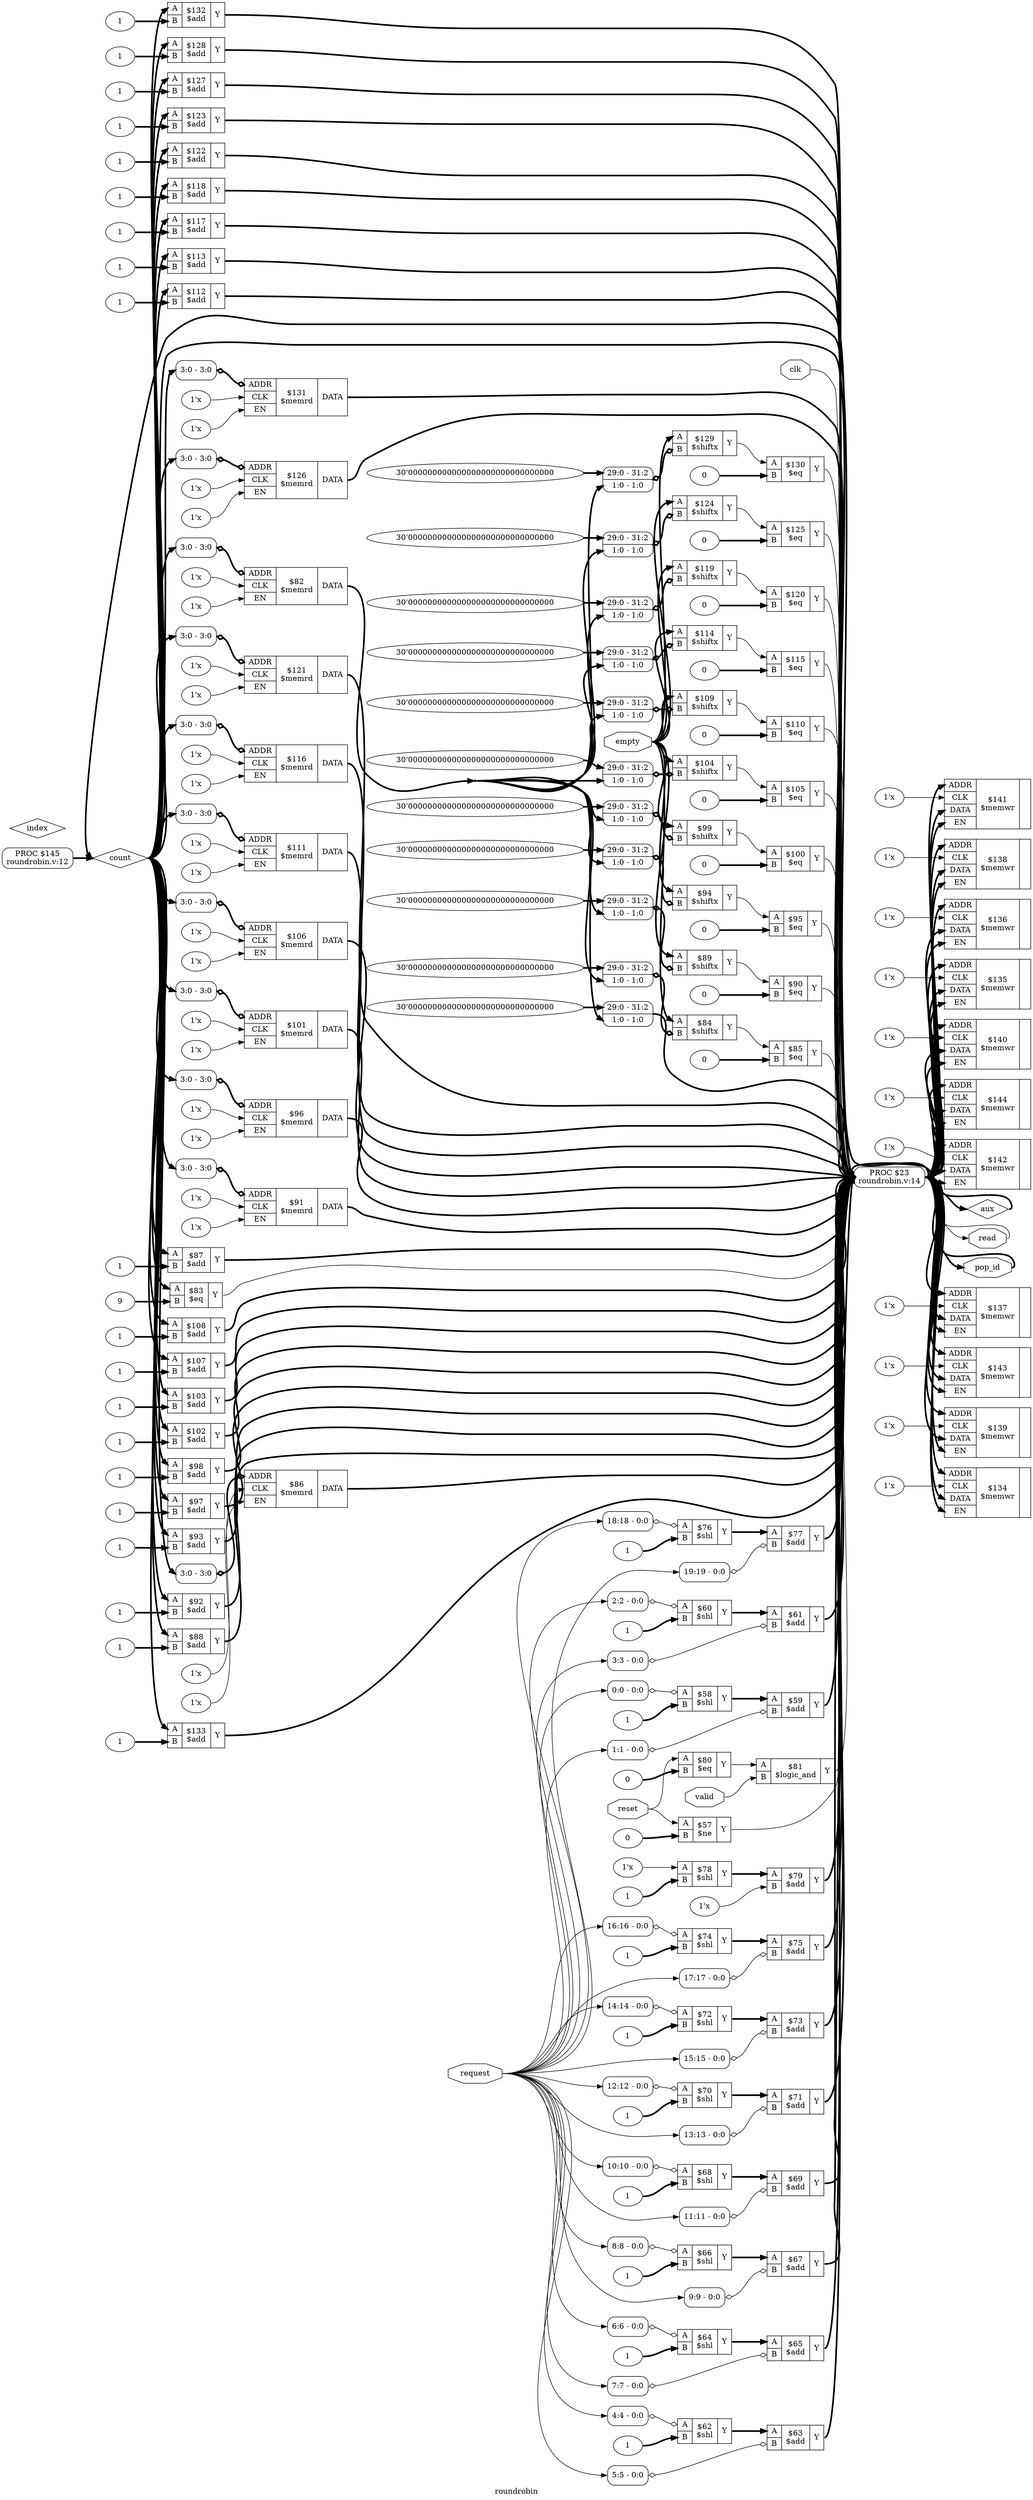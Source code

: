 digraph "roundrobin" {
label="roundrobin";
rankdir="LR";
remincross=true;
n175 [ shape=diamond, label="count", color="black", fontcolor="black" ];
n176 [ shape=diamond, label="aux", color="black", fontcolor="black" ];
n177 [ shape=diamond, label="index", color="black", fontcolor="black" ];
n178 [ shape=octagon, label="read", color="black", fontcolor="black" ];
n179 [ shape=octagon, label="empty", color="black", fontcolor="black" ];
n180 [ shape=octagon, label="valid", color="black", fontcolor="black" ];
n181 [ shape=octagon, label="clk", color="black", fontcolor="black" ];
n182 [ shape=octagon, label="pop_id", color="black", fontcolor="black" ];
n183 [ shape=octagon, label="request", color="black", fontcolor="black" ];
n184 [ shape=octagon, label="reset", color="black", fontcolor="black" ];
v0 [ label="1'x" ];
c189 [ shape=record, label="{{<p185> ADDR|<p186> CLK|<p187> DATA|<p188> EN}|$144\n$memwr|{}}" ];
v1 [ label="1'x" ];
c190 [ shape=record, label="{{<p185> ADDR|<p186> CLK|<p187> DATA|<p188> EN}|$143\n$memwr|{}}" ];
v2 [ label="1'x" ];
c191 [ shape=record, label="{{<p185> ADDR|<p186> CLK|<p187> DATA|<p188> EN}|$142\n$memwr|{}}" ];
v3 [ label="1'x" ];
c192 [ shape=record, label="{{<p185> ADDR|<p186> CLK|<p187> DATA|<p188> EN}|$141\n$memwr|{}}" ];
v4 [ label="1'x" ];
c193 [ shape=record, label="{{<p185> ADDR|<p186> CLK|<p187> DATA|<p188> EN}|$140\n$memwr|{}}" ];
v5 [ label="1'x" ];
c194 [ shape=record, label="{{<p185> ADDR|<p186> CLK|<p187> DATA|<p188> EN}|$139\n$memwr|{}}" ];
v6 [ label="1'x" ];
c195 [ shape=record, label="{{<p185> ADDR|<p186> CLK|<p187> DATA|<p188> EN}|$138\n$memwr|{}}" ];
v7 [ label="1'x" ];
c196 [ shape=record, label="{{<p185> ADDR|<p186> CLK|<p187> DATA|<p188> EN}|$137\n$memwr|{}}" ];
v8 [ label="1'x" ];
c197 [ shape=record, label="{{<p185> ADDR|<p186> CLK|<p187> DATA|<p188> EN}|$136\n$memwr|{}}" ];
v9 [ label="1'x" ];
c198 [ shape=record, label="{{<p185> ADDR|<p186> CLK|<p187> DATA|<p188> EN}|$135\n$memwr|{}}" ];
v10 [ label="1'x" ];
c199 [ shape=record, label="{{<p185> ADDR|<p186> CLK|<p187> DATA|<p188> EN}|$134\n$memwr|{}}" ];
v11 [ label="1" ];
c203 [ shape=record, label="{{<p200> A|<p201> B}|$133\n$add|{<p202> Y}}" ];
v12 [ label="1" ];
c204 [ shape=record, label="{{<p200> A|<p201> B}|$132\n$add|{<p202> Y}}" ];
v14 [ label="1'x" ];
v15 [ label="1'x" ];
c205 [ shape=record, label="{{<p185> ADDR|<p186> CLK|<p188> EN}|$131\n$memrd|{<p187> DATA}}" ];
x13 [ shape=record, style=rounded, label="<s0> 3:0 - 3:0 " ];
x13:e -> c205:p185:w [arrowhead=odiamond, arrowtail=odiamond, dir=both, color="black", style="setlinewidth(3)", label=""];
v16 [ label="0" ];
c206 [ shape=record, label="{{<p200> A|<p201> B}|$130\n$eq|{<p202> Y}}" ];
v18 [ label="30'000000000000000000000000000000" ];
c207 [ shape=record, label="{{<p200> A|<p201> B}|$129\n$shiftx|{<p202> Y}}" ];
x17 [ shape=record, style=rounded, label="<s1> 29:0 - 31:2 |<s0> 1:0 - 1:0 " ];
x17:e -> c207:p201:w [arrowhead=odiamond, arrowtail=odiamond, dir=both, color="black", style="setlinewidth(3)", label=""];
v19 [ label="1" ];
c208 [ shape=record, label="{{<p200> A|<p201> B}|$128\n$add|{<p202> Y}}" ];
v20 [ label="1" ];
c209 [ shape=record, label="{{<p200> A|<p201> B}|$127\n$add|{<p202> Y}}" ];
v22 [ label="1'x" ];
v23 [ label="1'x" ];
c210 [ shape=record, label="{{<p185> ADDR|<p186> CLK|<p188> EN}|$126\n$memrd|{<p187> DATA}}" ];
x21 [ shape=record, style=rounded, label="<s0> 3:0 - 3:0 " ];
x21:e -> c210:p185:w [arrowhead=odiamond, arrowtail=odiamond, dir=both, color="black", style="setlinewidth(3)", label=""];
v24 [ label="0" ];
c211 [ shape=record, label="{{<p200> A|<p201> B}|$125\n$eq|{<p202> Y}}" ];
v26 [ label="30'000000000000000000000000000000" ];
c212 [ shape=record, label="{{<p200> A|<p201> B}|$124\n$shiftx|{<p202> Y}}" ];
x25 [ shape=record, style=rounded, label="<s1> 29:0 - 31:2 |<s0> 1:0 - 1:0 " ];
x25:e -> c212:p201:w [arrowhead=odiamond, arrowtail=odiamond, dir=both, color="black", style="setlinewidth(3)", label=""];
v27 [ label="1" ];
c213 [ shape=record, label="{{<p200> A|<p201> B}|$123\n$add|{<p202> Y}}" ];
v28 [ label="1" ];
c214 [ shape=record, label="{{<p200> A|<p201> B}|$122\n$add|{<p202> Y}}" ];
v30 [ label="1'x" ];
v31 [ label="1'x" ];
c215 [ shape=record, label="{{<p185> ADDR|<p186> CLK|<p188> EN}|$121\n$memrd|{<p187> DATA}}" ];
x29 [ shape=record, style=rounded, label="<s0> 3:0 - 3:0 " ];
x29:e -> c215:p185:w [arrowhead=odiamond, arrowtail=odiamond, dir=both, color="black", style="setlinewidth(3)", label=""];
v32 [ label="0" ];
c216 [ shape=record, label="{{<p200> A|<p201> B}|$120\n$eq|{<p202> Y}}" ];
v34 [ label="30'000000000000000000000000000000" ];
c217 [ shape=record, label="{{<p200> A|<p201> B}|$119\n$shiftx|{<p202> Y}}" ];
x33 [ shape=record, style=rounded, label="<s1> 29:0 - 31:2 |<s0> 1:0 - 1:0 " ];
x33:e -> c217:p201:w [arrowhead=odiamond, arrowtail=odiamond, dir=both, color="black", style="setlinewidth(3)", label=""];
v35 [ label="1" ];
c218 [ shape=record, label="{{<p200> A|<p201> B}|$118\n$add|{<p202> Y}}" ];
v36 [ label="1" ];
c219 [ shape=record, label="{{<p200> A|<p201> B}|$117\n$add|{<p202> Y}}" ];
v38 [ label="1'x" ];
v39 [ label="1'x" ];
c220 [ shape=record, label="{{<p185> ADDR|<p186> CLK|<p188> EN}|$116\n$memrd|{<p187> DATA}}" ];
x37 [ shape=record, style=rounded, label="<s0> 3:0 - 3:0 " ];
x37:e -> c220:p185:w [arrowhead=odiamond, arrowtail=odiamond, dir=both, color="black", style="setlinewidth(3)", label=""];
v40 [ label="0" ];
c221 [ shape=record, label="{{<p200> A|<p201> B}|$115\n$eq|{<p202> Y}}" ];
v42 [ label="30'000000000000000000000000000000" ];
c222 [ shape=record, label="{{<p200> A|<p201> B}|$114\n$shiftx|{<p202> Y}}" ];
x41 [ shape=record, style=rounded, label="<s1> 29:0 - 31:2 |<s0> 1:0 - 1:0 " ];
x41:e -> c222:p201:w [arrowhead=odiamond, arrowtail=odiamond, dir=both, color="black", style="setlinewidth(3)", label=""];
v43 [ label="1" ];
c223 [ shape=record, label="{{<p200> A|<p201> B}|$113\n$add|{<p202> Y}}" ];
v44 [ label="1" ];
c224 [ shape=record, label="{{<p200> A|<p201> B}|$112\n$add|{<p202> Y}}" ];
v46 [ label="1'x" ];
v47 [ label="1'x" ];
c225 [ shape=record, label="{{<p185> ADDR|<p186> CLK|<p188> EN}|$111\n$memrd|{<p187> DATA}}" ];
x45 [ shape=record, style=rounded, label="<s0> 3:0 - 3:0 " ];
x45:e -> c225:p185:w [arrowhead=odiamond, arrowtail=odiamond, dir=both, color="black", style="setlinewidth(3)", label=""];
v48 [ label="0" ];
c226 [ shape=record, label="{{<p200> A|<p201> B}|$110\n$eq|{<p202> Y}}" ];
v50 [ label="30'000000000000000000000000000000" ];
c227 [ shape=record, label="{{<p200> A|<p201> B}|$109\n$shiftx|{<p202> Y}}" ];
x49 [ shape=record, style=rounded, label="<s1> 29:0 - 31:2 |<s0> 1:0 - 1:0 " ];
x49:e -> c227:p201:w [arrowhead=odiamond, arrowtail=odiamond, dir=both, color="black", style="setlinewidth(3)", label=""];
v51 [ label="1" ];
c228 [ shape=record, label="{{<p200> A|<p201> B}|$108\n$add|{<p202> Y}}" ];
v52 [ label="1" ];
c229 [ shape=record, label="{{<p200> A|<p201> B}|$107\n$add|{<p202> Y}}" ];
v54 [ label="1'x" ];
v55 [ label="1'x" ];
c230 [ shape=record, label="{{<p185> ADDR|<p186> CLK|<p188> EN}|$106\n$memrd|{<p187> DATA}}" ];
x53 [ shape=record, style=rounded, label="<s0> 3:0 - 3:0 " ];
x53:e -> c230:p185:w [arrowhead=odiamond, arrowtail=odiamond, dir=both, color="black", style="setlinewidth(3)", label=""];
v56 [ label="0" ];
c231 [ shape=record, label="{{<p200> A|<p201> B}|$105\n$eq|{<p202> Y}}" ];
v58 [ label="30'000000000000000000000000000000" ];
c232 [ shape=record, label="{{<p200> A|<p201> B}|$104\n$shiftx|{<p202> Y}}" ];
x57 [ shape=record, style=rounded, label="<s1> 29:0 - 31:2 |<s0> 1:0 - 1:0 " ];
x57:e -> c232:p201:w [arrowhead=odiamond, arrowtail=odiamond, dir=both, color="black", style="setlinewidth(3)", label=""];
v59 [ label="1" ];
c233 [ shape=record, label="{{<p200> A|<p201> B}|$103\n$add|{<p202> Y}}" ];
v60 [ label="1" ];
c234 [ shape=record, label="{{<p200> A|<p201> B}|$102\n$add|{<p202> Y}}" ];
v62 [ label="1'x" ];
v63 [ label="1'x" ];
c235 [ shape=record, label="{{<p185> ADDR|<p186> CLK|<p188> EN}|$101\n$memrd|{<p187> DATA}}" ];
x61 [ shape=record, style=rounded, label="<s0> 3:0 - 3:0 " ];
x61:e -> c235:p185:w [arrowhead=odiamond, arrowtail=odiamond, dir=both, color="black", style="setlinewidth(3)", label=""];
v64 [ label="0" ];
c236 [ shape=record, label="{{<p200> A|<p201> B}|$100\n$eq|{<p202> Y}}" ];
v66 [ label="30'000000000000000000000000000000" ];
c237 [ shape=record, label="{{<p200> A|<p201> B}|$99\n$shiftx|{<p202> Y}}" ];
x65 [ shape=record, style=rounded, label="<s1> 29:0 - 31:2 |<s0> 1:0 - 1:0 " ];
x65:e -> c237:p201:w [arrowhead=odiamond, arrowtail=odiamond, dir=both, color="black", style="setlinewidth(3)", label=""];
v67 [ label="1" ];
c238 [ shape=record, label="{{<p200> A|<p201> B}|$98\n$add|{<p202> Y}}" ];
v68 [ label="1" ];
c239 [ shape=record, label="{{<p200> A|<p201> B}|$97\n$add|{<p202> Y}}" ];
v70 [ label="1'x" ];
v71 [ label="1'x" ];
c240 [ shape=record, label="{{<p185> ADDR|<p186> CLK|<p188> EN}|$96\n$memrd|{<p187> DATA}}" ];
x69 [ shape=record, style=rounded, label="<s0> 3:0 - 3:0 " ];
x69:e -> c240:p185:w [arrowhead=odiamond, arrowtail=odiamond, dir=both, color="black", style="setlinewidth(3)", label=""];
v72 [ label="0" ];
c241 [ shape=record, label="{{<p200> A|<p201> B}|$95\n$eq|{<p202> Y}}" ];
v74 [ label="30'000000000000000000000000000000" ];
c242 [ shape=record, label="{{<p200> A|<p201> B}|$94\n$shiftx|{<p202> Y}}" ];
x73 [ shape=record, style=rounded, label="<s1> 29:0 - 31:2 |<s0> 1:0 - 1:0 " ];
x73:e -> c242:p201:w [arrowhead=odiamond, arrowtail=odiamond, dir=both, color="black", style="setlinewidth(3)", label=""];
v75 [ label="1" ];
c243 [ shape=record, label="{{<p200> A|<p201> B}|$93\n$add|{<p202> Y}}" ];
v76 [ label="1" ];
c244 [ shape=record, label="{{<p200> A|<p201> B}|$92\n$add|{<p202> Y}}" ];
v78 [ label="1'x" ];
v79 [ label="1'x" ];
c245 [ shape=record, label="{{<p185> ADDR|<p186> CLK|<p188> EN}|$91\n$memrd|{<p187> DATA}}" ];
x77 [ shape=record, style=rounded, label="<s0> 3:0 - 3:0 " ];
x77:e -> c245:p185:w [arrowhead=odiamond, arrowtail=odiamond, dir=both, color="black", style="setlinewidth(3)", label=""];
v80 [ label="0" ];
c246 [ shape=record, label="{{<p200> A|<p201> B}|$90\n$eq|{<p202> Y}}" ];
v82 [ label="30'000000000000000000000000000000" ];
c247 [ shape=record, label="{{<p200> A|<p201> B}|$89\n$shiftx|{<p202> Y}}" ];
x81 [ shape=record, style=rounded, label="<s1> 29:0 - 31:2 |<s0> 1:0 - 1:0 " ];
x81:e -> c247:p201:w [arrowhead=odiamond, arrowtail=odiamond, dir=both, color="black", style="setlinewidth(3)", label=""];
v83 [ label="1" ];
c248 [ shape=record, label="{{<p200> A|<p201> B}|$88\n$add|{<p202> Y}}" ];
v84 [ label="1" ];
c249 [ shape=record, label="{{<p200> A|<p201> B}|$87\n$add|{<p202> Y}}" ];
v86 [ label="1'x" ];
v87 [ label="1'x" ];
c250 [ shape=record, label="{{<p185> ADDR|<p186> CLK|<p188> EN}|$86\n$memrd|{<p187> DATA}}" ];
x85 [ shape=record, style=rounded, label="<s0> 3:0 - 3:0 " ];
x85:e -> c250:p185:w [arrowhead=odiamond, arrowtail=odiamond, dir=both, color="black", style="setlinewidth(3)", label=""];
v88 [ label="0" ];
c251 [ shape=record, label="{{<p200> A|<p201> B}|$85\n$eq|{<p202> Y}}" ];
v90 [ label="30'000000000000000000000000000000" ];
c252 [ shape=record, label="{{<p200> A|<p201> B}|$84\n$shiftx|{<p202> Y}}" ];
x89 [ shape=record, style=rounded, label="<s1> 29:0 - 31:2 |<s0> 1:0 - 1:0 " ];
x89:e -> c252:p201:w [arrowhead=odiamond, arrowtail=odiamond, dir=both, color="black", style="setlinewidth(3)", label=""];
v91 [ label="9" ];
c253 [ shape=record, label="{{<p200> A|<p201> B}|$83\n$eq|{<p202> Y}}" ];
v93 [ label="1'x" ];
v94 [ label="1'x" ];
c254 [ shape=record, label="{{<p185> ADDR|<p186> CLK|<p188> EN}|$82\n$memrd|{<p187> DATA}}" ];
x92 [ shape=record, style=rounded, label="<s0> 3:0 - 3:0 " ];
x92:e -> c254:p185:w [arrowhead=odiamond, arrowtail=odiamond, dir=both, color="black", style="setlinewidth(3)", label=""];
c255 [ shape=record, label="{{<p200> A|<p201> B}|$81\n$logic_and|{<p202> Y}}" ];
v95 [ label="0" ];
c256 [ shape=record, label="{{<p200> A|<p201> B}|$80\n$eq|{<p202> Y}}" ];
v96 [ label="1'x" ];
c257 [ shape=record, label="{{<p200> A|<p201> B}|$79\n$add|{<p202> Y}}" ];
v97 [ label="1" ];
v98 [ label="1'x" ];
c258 [ shape=record, label="{{<p200> A|<p201> B}|$78\n$shl|{<p202> Y}}" ];
c259 [ shape=record, label="{{<p200> A|<p201> B}|$77\n$add|{<p202> Y}}" ];
x99 [ shape=record, style=rounded, label="<s0> 19:19 - 0:0 " ];
x99:e -> c259:p201:w [arrowhead=odiamond, arrowtail=odiamond, dir=both, color="black", label=""];
v100 [ label="1" ];
c260 [ shape=record, label="{{<p200> A|<p201> B}|$76\n$shl|{<p202> Y}}" ];
x101 [ shape=record, style=rounded, label="<s0> 18:18 - 0:0 " ];
x101:e -> c260:p200:w [arrowhead=odiamond, arrowtail=odiamond, dir=both, color="black", label=""];
c261 [ shape=record, label="{{<p200> A|<p201> B}|$75\n$add|{<p202> Y}}" ];
x102 [ shape=record, style=rounded, label="<s0> 17:17 - 0:0 " ];
x102:e -> c261:p201:w [arrowhead=odiamond, arrowtail=odiamond, dir=both, color="black", label=""];
v103 [ label="1" ];
c262 [ shape=record, label="{{<p200> A|<p201> B}|$74\n$shl|{<p202> Y}}" ];
x104 [ shape=record, style=rounded, label="<s0> 16:16 - 0:0 " ];
x104:e -> c262:p200:w [arrowhead=odiamond, arrowtail=odiamond, dir=both, color="black", label=""];
c263 [ shape=record, label="{{<p200> A|<p201> B}|$73\n$add|{<p202> Y}}" ];
x105 [ shape=record, style=rounded, label="<s0> 15:15 - 0:0 " ];
x105:e -> c263:p201:w [arrowhead=odiamond, arrowtail=odiamond, dir=both, color="black", label=""];
v106 [ label="1" ];
c264 [ shape=record, label="{{<p200> A|<p201> B}|$72\n$shl|{<p202> Y}}" ];
x107 [ shape=record, style=rounded, label="<s0> 14:14 - 0:0 " ];
x107:e -> c264:p200:w [arrowhead=odiamond, arrowtail=odiamond, dir=both, color="black", label=""];
c265 [ shape=record, label="{{<p200> A|<p201> B}|$71\n$add|{<p202> Y}}" ];
x108 [ shape=record, style=rounded, label="<s0> 13:13 - 0:0 " ];
x108:e -> c265:p201:w [arrowhead=odiamond, arrowtail=odiamond, dir=both, color="black", label=""];
v109 [ label="1" ];
c266 [ shape=record, label="{{<p200> A|<p201> B}|$70\n$shl|{<p202> Y}}" ];
x110 [ shape=record, style=rounded, label="<s0> 12:12 - 0:0 " ];
x110:e -> c266:p200:w [arrowhead=odiamond, arrowtail=odiamond, dir=both, color="black", label=""];
c267 [ shape=record, label="{{<p200> A|<p201> B}|$69\n$add|{<p202> Y}}" ];
x111 [ shape=record, style=rounded, label="<s0> 11:11 - 0:0 " ];
x111:e -> c267:p201:w [arrowhead=odiamond, arrowtail=odiamond, dir=both, color="black", label=""];
v112 [ label="1" ];
c268 [ shape=record, label="{{<p200> A|<p201> B}|$68\n$shl|{<p202> Y}}" ];
x113 [ shape=record, style=rounded, label="<s0> 10:10 - 0:0 " ];
x113:e -> c268:p200:w [arrowhead=odiamond, arrowtail=odiamond, dir=both, color="black", label=""];
c269 [ shape=record, label="{{<p200> A|<p201> B}|$67\n$add|{<p202> Y}}" ];
x114 [ shape=record, style=rounded, label="<s0> 9:9 - 0:0 " ];
x114:e -> c269:p201:w [arrowhead=odiamond, arrowtail=odiamond, dir=both, color="black", label=""];
v115 [ label="1" ];
c270 [ shape=record, label="{{<p200> A|<p201> B}|$66\n$shl|{<p202> Y}}" ];
x116 [ shape=record, style=rounded, label="<s0> 8:8 - 0:0 " ];
x116:e -> c270:p200:w [arrowhead=odiamond, arrowtail=odiamond, dir=both, color="black", label=""];
c271 [ shape=record, label="{{<p200> A|<p201> B}|$65\n$add|{<p202> Y}}" ];
x117 [ shape=record, style=rounded, label="<s0> 7:7 - 0:0 " ];
x117:e -> c271:p201:w [arrowhead=odiamond, arrowtail=odiamond, dir=both, color="black", label=""];
v118 [ label="1" ];
c272 [ shape=record, label="{{<p200> A|<p201> B}|$64\n$shl|{<p202> Y}}" ];
x119 [ shape=record, style=rounded, label="<s0> 6:6 - 0:0 " ];
x119:e -> c272:p200:w [arrowhead=odiamond, arrowtail=odiamond, dir=both, color="black", label=""];
c273 [ shape=record, label="{{<p200> A|<p201> B}|$63\n$add|{<p202> Y}}" ];
x120 [ shape=record, style=rounded, label="<s0> 5:5 - 0:0 " ];
x120:e -> c273:p201:w [arrowhead=odiamond, arrowtail=odiamond, dir=both, color="black", label=""];
v121 [ label="1" ];
c274 [ shape=record, label="{{<p200> A|<p201> B}|$62\n$shl|{<p202> Y}}" ];
x122 [ shape=record, style=rounded, label="<s0> 4:4 - 0:0 " ];
x122:e -> c274:p200:w [arrowhead=odiamond, arrowtail=odiamond, dir=both, color="black", label=""];
c275 [ shape=record, label="{{<p200> A|<p201> B}|$61\n$add|{<p202> Y}}" ];
x123 [ shape=record, style=rounded, label="<s0> 3:3 - 0:0 " ];
x123:e -> c275:p201:w [arrowhead=odiamond, arrowtail=odiamond, dir=both, color="black", label=""];
v124 [ label="1" ];
c276 [ shape=record, label="{{<p200> A|<p201> B}|$60\n$shl|{<p202> Y}}" ];
x125 [ shape=record, style=rounded, label="<s0> 2:2 - 0:0 " ];
x125:e -> c276:p200:w [arrowhead=odiamond, arrowtail=odiamond, dir=both, color="black", label=""];
c277 [ shape=record, label="{{<p200> A|<p201> B}|$59\n$add|{<p202> Y}}" ];
x126 [ shape=record, style=rounded, label="<s0> 1:1 - 0:0 " ];
x126:e -> c277:p201:w [arrowhead=odiamond, arrowtail=odiamond, dir=both, color="black", label=""];
v127 [ label="1" ];
c278 [ shape=record, label="{{<p200> A|<p201> B}|$58\n$shl|{<p202> Y}}" ];
x128 [ shape=record, style=rounded, label="<s0> 0:0 - 0:0 " ];
x128:e -> c278:p200:w [arrowhead=odiamond, arrowtail=odiamond, dir=both, color="black", label=""];
v129 [ label="0" ];
c279 [ shape=record, label="{{<p200> A|<p201> B}|$57\n$ne|{<p202> Y}}" ];
p130 [shape=box, style=rounded, label="PROC $145\nroundrobin.v:12"];
v133 [ label="30'000000000000000000000000000000" ];
x132 [ shape=record, style=rounded, label="<s1> 29:0 - 31:2 |<s0> 1:0 - 1:0 " ];
p131 [shape=box, style=rounded, label="PROC $23\nroundrobin.v:14"];
c208:p202:e -> p131:w [color="black", style="setlinewidth(3)", label=""];
c275:p202:e -> p131:w [color="black", style="setlinewidth(3)", label=""];
c276:p202:e -> c275:p200:w [color="black", style="setlinewidth(3)", label=""];
c277:p202:e -> p131:w [color="black", style="setlinewidth(3)", label=""];
c278:p202:e -> c277:p200:w [color="black", style="setlinewidth(3)", label=""];
c279:p202:e -> p131:w [color="black", label=""];
c209:p202:e -> p131:w [color="black", style="setlinewidth(3)", label=""];
c210:p187:e -> p131:w [color="black", style="setlinewidth(3)", label=""];
p131:e -> c189:p188:w [color="black", style="setlinewidth(3)", label=""];
p131:e -> c189:p187:w [color="black", style="setlinewidth(3)", label=""];
p131:e -> c189:p185:w [color="black", style="setlinewidth(3)", label=""];
p131:e -> c190:p188:w [color="black", style="setlinewidth(3)", label=""];
p131:e -> c190:p187:w [color="black", style="setlinewidth(3)", label=""];
p131:e -> c190:p185:w [color="black", style="setlinewidth(3)", label=""];
p131:e -> c191:p188:w [color="black", style="setlinewidth(3)", label=""];
p131:e -> c191:p187:w [color="black", style="setlinewidth(3)", label=""];
c211:p202:e -> p131:w [color="black", label=""];
p131:e -> c191:p185:w [color="black", style="setlinewidth(3)", label=""];
p131:e -> c192:p188:w [color="black", style="setlinewidth(3)", label=""];
p131:e -> c192:p187:w [color="black", style="setlinewidth(3)", label=""];
p131:e -> c192:p185:w [color="black", style="setlinewidth(3)", label=""];
p131:e -> c193:p188:w [color="black", style="setlinewidth(3)", label=""];
p131:e -> c193:p187:w [color="black", style="setlinewidth(3)", label=""];
p131:e -> c193:p185:w [color="black", style="setlinewidth(3)", label=""];
p131:e -> c194:p188:w [color="black", style="setlinewidth(3)", label=""];
p131:e -> c194:p187:w [color="black", style="setlinewidth(3)", label=""];
p131:e -> c194:p185:w [color="black", style="setlinewidth(3)", label=""];
c212:p202:e -> c211:p200:w [color="black", label=""];
p131:e -> c195:p188:w [color="black", style="setlinewidth(3)", label=""];
p131:e -> c195:p187:w [color="black", style="setlinewidth(3)", label=""];
p131:e -> c195:p185:w [color="black", style="setlinewidth(3)", label=""];
p131:e -> c196:p188:w [color="black", style="setlinewidth(3)", label=""];
p131:e -> c196:p187:w [color="black", style="setlinewidth(3)", label=""];
p131:e -> c196:p185:w [color="black", style="setlinewidth(3)", label=""];
p131:e -> c197:p188:w [color="black", style="setlinewidth(3)", label=""];
p131:e -> c197:p187:w [color="black", style="setlinewidth(3)", label=""];
p131:e -> c197:p185:w [color="black", style="setlinewidth(3)", label=""];
p131:e -> c198:p188:w [color="black", style="setlinewidth(3)", label=""];
c213:p202:e -> p131:w [color="black", style="setlinewidth(3)", label=""];
p131:e -> c198:p187:w [color="black", style="setlinewidth(3)", label=""];
p131:e -> c198:p185:w [color="black", style="setlinewidth(3)", label=""];
p131:e -> c199:p188:w [color="black", style="setlinewidth(3)", label=""];
p131:e -> c199:p187:w [color="black", style="setlinewidth(3)", label=""];
p131:e -> c199:p185:w [color="black", style="setlinewidth(3)", label=""];
p130:e -> n175:w [color="black", style="setlinewidth(3)", label=""];
p131:e -> n175:w [color="black", style="setlinewidth(3)", label=""];
n175:e -> c203:p200:w [color="black", style="setlinewidth(3)", label=""];
n175:e -> c204:p200:w [color="black", style="setlinewidth(3)", label=""];
n175:e -> c208:p200:w [color="black", style="setlinewidth(3)", label=""];
n175:e -> c209:p200:w [color="black", style="setlinewidth(3)", label=""];
n175:e -> c213:p200:w [color="black", style="setlinewidth(3)", label=""];
n175:e -> c214:p200:w [color="black", style="setlinewidth(3)", label=""];
n175:e -> c218:p200:w [color="black", style="setlinewidth(3)", label=""];
n175:e -> c219:p200:w [color="black", style="setlinewidth(3)", label=""];
n175:e -> c223:p200:w [color="black", style="setlinewidth(3)", label=""];
n175:e -> c224:p200:w [color="black", style="setlinewidth(3)", label=""];
n175:e -> c228:p200:w [color="black", style="setlinewidth(3)", label=""];
n175:e -> c229:p200:w [color="black", style="setlinewidth(3)", label=""];
n175:e -> c233:p200:w [color="black", style="setlinewidth(3)", label=""];
n175:e -> c234:p200:w [color="black", style="setlinewidth(3)", label=""];
n175:e -> c238:p200:w [color="black", style="setlinewidth(3)", label=""];
n175:e -> c239:p200:w [color="black", style="setlinewidth(3)", label=""];
n175:e -> c243:p200:w [color="black", style="setlinewidth(3)", label=""];
n175:e -> c244:p200:w [color="black", style="setlinewidth(3)", label=""];
n175:e -> c248:p200:w [color="black", style="setlinewidth(3)", label=""];
n175:e -> c249:p200:w [color="black", style="setlinewidth(3)", label=""];
n175:e -> c253:p200:w [color="black", style="setlinewidth(3)", label=""];
n175:e -> p131:w [color="black", style="setlinewidth(3)", label=""];
n175:e -> x13:s0:w [color="black", style="setlinewidth(3)", label=""];
n175:e -> x21:s0:w [color="black", style="setlinewidth(3)", label=""];
n175:e -> x29:s0:w [color="black", style="setlinewidth(3)", label=""];
n175:e -> x37:s0:w [color="black", style="setlinewidth(3)", label=""];
n175:e -> x45:s0:w [color="black", style="setlinewidth(3)", label=""];
n175:e -> x53:s0:w [color="black", style="setlinewidth(3)", label=""];
n175:e -> x61:s0:w [color="black", style="setlinewidth(3)", label=""];
n175:e -> x69:s0:w [color="black", style="setlinewidth(3)", label=""];
n175:e -> x77:s0:w [color="black", style="setlinewidth(3)", label=""];
n175:e -> x85:s0:w [color="black", style="setlinewidth(3)", label=""];
n175:e -> x92:s0:w [color="black", style="setlinewidth(3)", label=""];
p131:e -> n176:w [color="black", style="setlinewidth(3)", label=""];
n176:e -> p131:w [color="black", style="setlinewidth(3)", label=""];
p131:e -> n178:w [color="black", label=""];
n178:e -> p131:w [color="black", label=""];
n179:e -> c207:p200:w [color="black", style="setlinewidth(3)", label=""];
n179:e -> c212:p200:w [color="black", style="setlinewidth(3)", label=""];
n179:e -> c217:p200:w [color="black", style="setlinewidth(3)", label=""];
n179:e -> c222:p200:w [color="black", style="setlinewidth(3)", label=""];
n179:e -> c227:p200:w [color="black", style="setlinewidth(3)", label=""];
n179:e -> c232:p200:w [color="black", style="setlinewidth(3)", label=""];
n179:e -> c237:p200:w [color="black", style="setlinewidth(3)", label=""];
n179:e -> c242:p200:w [color="black", style="setlinewidth(3)", label=""];
n179:e -> c247:p200:w [color="black", style="setlinewidth(3)", label=""];
n179:e -> c252:p200:w [color="black", style="setlinewidth(3)", label=""];
c214:p202:e -> p131:w [color="black", style="setlinewidth(3)", label=""];
n180:e -> c255:p201:w [color="black", label=""];
n181:e -> p131:w [color="black", label=""];
p131:e -> n182:w [color="black", style="setlinewidth(3)", label=""];
n182:e -> p131:w [color="black", style="setlinewidth(3)", label=""];
n183:e -> x101:s0:w [color="black", label=""];
n183:e -> x102:s0:w [color="black", label=""];
n183:e -> x104:s0:w [color="black", label=""];
n183:e -> x105:s0:w [color="black", label=""];
n183:e -> x107:s0:w [color="black", label=""];
n183:e -> x108:s0:w [color="black", label=""];
n183:e -> x110:s0:w [color="black", label=""];
n183:e -> x111:s0:w [color="black", label=""];
n183:e -> x113:s0:w [color="black", label=""];
n183:e -> x114:s0:w [color="black", label=""];
n183:e -> x116:s0:w [color="black", label=""];
n183:e -> x117:s0:w [color="black", label=""];
n183:e -> x119:s0:w [color="black", label=""];
n183:e -> x120:s0:w [color="black", label=""];
n183:e -> x122:s0:w [color="black", label=""];
n183:e -> x123:s0:w [color="black", label=""];
n183:e -> x125:s0:w [color="black", label=""];
n183:e -> x126:s0:w [color="black", label=""];
n183:e -> x128:s0:w [color="black", label=""];
n183:e -> x99:s0:w [color="black", label=""];
n184:e -> c256:p200:w [color="black", label=""];
n184:e -> c279:p200:w [color="black", label=""];
c215:p187:e -> p131:w [color="black", style="setlinewidth(3)", label=""];
c216:p202:e -> p131:w [color="black", label=""];
c217:p202:e -> c216:p200:w [color="black", label=""];
c218:p202:e -> p131:w [color="black", style="setlinewidth(3)", label=""];
c219:p202:e -> p131:w [color="black", style="setlinewidth(3)", label=""];
c220:p187:e -> p131:w [color="black", style="setlinewidth(3)", label=""];
c221:p202:e -> p131:w [color="black", label=""];
c203:p202:e -> p131:w [color="black", style="setlinewidth(3)", label=""];
c222:p202:e -> c221:p200:w [color="black", label=""];
c223:p202:e -> p131:w [color="black", style="setlinewidth(3)", label=""];
c224:p202:e -> p131:w [color="black", style="setlinewidth(3)", label=""];
c225:p187:e -> p131:w [color="black", style="setlinewidth(3)", label=""];
c226:p202:e -> p131:w [color="black", label=""];
c227:p202:e -> c226:p200:w [color="black", label=""];
c228:p202:e -> p131:w [color="black", style="setlinewidth(3)", label=""];
c229:p202:e -> p131:w [color="black", style="setlinewidth(3)", label=""];
c204:p202:e -> p131:w [color="black", style="setlinewidth(3)", label=""];
c230:p187:e -> p131:w [color="black", style="setlinewidth(3)", label=""];
c231:p202:e -> p131:w [color="black", label=""];
c232:p202:e -> c231:p200:w [color="black", label=""];
c233:p202:e -> p131:w [color="black", style="setlinewidth(3)", label=""];
c234:p202:e -> p131:w [color="black", style="setlinewidth(3)", label=""];
c235:p187:e -> p131:w [color="black", style="setlinewidth(3)", label=""];
c205:p187:e -> p131:w [color="black", style="setlinewidth(3)", label=""];
c236:p202:e -> p131:w [color="black", label=""];
c237:p202:e -> c236:p200:w [color="black", label=""];
c238:p202:e -> p131:w [color="black", style="setlinewidth(3)", label=""];
c239:p202:e -> p131:w [color="black", style="setlinewidth(3)", label=""];
c240:p187:e -> p131:w [color="black", style="setlinewidth(3)", label=""];
c241:p202:e -> p131:w [color="black", label=""];
c242:p202:e -> c241:p200:w [color="black", label=""];
c243:p202:e -> p131:w [color="black", style="setlinewidth(3)", label=""];
c244:p202:e -> p131:w [color="black", style="setlinewidth(3)", label=""];
c245:p187:e -> p131:w [color="black", style="setlinewidth(3)", label=""];
c246:p202:e -> p131:w [color="black", label=""];
c247:p202:e -> c246:p200:w [color="black", label=""];
c248:p202:e -> p131:w [color="black", style="setlinewidth(3)", label=""];
c249:p202:e -> p131:w [color="black", style="setlinewidth(3)", label=""];
c250:p187:e -> p131:w [color="black", style="setlinewidth(3)", label=""];
c251:p202:e -> p131:w [color="black", label=""];
c252:p202:e -> c251:p200:w [color="black", label=""];
c253:p202:e -> p131:w [color="black", label=""];
n76 [ shape=point ];
c254:p187:e -> n76:w [color="black", style="setlinewidth(3)", label=""];
n76:e -> x132:s0:w [color="black", style="setlinewidth(3)", label=""];
n76:e -> x17:s0:w [color="black", style="setlinewidth(3)", label=""];
n76:e -> x25:s0:w [color="black", style="setlinewidth(3)", label=""];
n76:e -> x33:s0:w [color="black", style="setlinewidth(3)", label=""];
n76:e -> x41:s0:w [color="black", style="setlinewidth(3)", label=""];
n76:e -> x49:s0:w [color="black", style="setlinewidth(3)", label=""];
n76:e -> x57:s0:w [color="black", style="setlinewidth(3)", label=""];
n76:e -> x65:s0:w [color="black", style="setlinewidth(3)", label=""];
n76:e -> x73:s0:w [color="black", style="setlinewidth(3)", label=""];
n76:e -> x81:s0:w [color="black", style="setlinewidth(3)", label=""];
n76:e -> x89:s0:w [color="black", style="setlinewidth(3)", label=""];
c206:p202:e -> p131:w [color="black", label=""];
c255:p202:e -> p131:w [color="black", label=""];
c256:p202:e -> c255:p200:w [color="black", label=""];
c257:p202:e -> p131:w [color="black", style="setlinewidth(3)", label=""];
c258:p202:e -> c257:p200:w [color="black", style="setlinewidth(3)", label=""];
c259:p202:e -> p131:w [color="black", style="setlinewidth(3)", label=""];
c260:p202:e -> c259:p200:w [color="black", style="setlinewidth(3)", label=""];
c261:p202:e -> p131:w [color="black", style="setlinewidth(3)", label=""];
c262:p202:e -> c261:p200:w [color="black", style="setlinewidth(3)", label=""];
c263:p202:e -> p131:w [color="black", style="setlinewidth(3)", label=""];
c264:p202:e -> c263:p200:w [color="black", style="setlinewidth(3)", label=""];
c207:p202:e -> c206:p200:w [color="black", label=""];
c265:p202:e -> p131:w [color="black", style="setlinewidth(3)", label=""];
c266:p202:e -> c265:p200:w [color="black", style="setlinewidth(3)", label=""];
c267:p202:e -> p131:w [color="black", style="setlinewidth(3)", label=""];
c268:p202:e -> c267:p200:w [color="black", style="setlinewidth(3)", label=""];
c269:p202:e -> p131:w [color="black", style="setlinewidth(3)", label=""];
c270:p202:e -> c269:p200:w [color="black", style="setlinewidth(3)", label=""];
c271:p202:e -> p131:w [color="black", style="setlinewidth(3)", label=""];
c272:p202:e -> c271:p200:w [color="black", style="setlinewidth(3)", label=""];
c273:p202:e -> p131:w [color="black", style="setlinewidth(3)", label=""];
c274:p202:e -> c273:p200:w [color="black", style="setlinewidth(3)", label=""];
v0:e -> c189:p186:w [color="black", label=""];
v1:e -> c190:p186:w [color="black", label=""];
v10:e -> c199:p186:w [color="black", label=""];
v100:e -> c260:p201:w [color="black", style="setlinewidth(3)", label=""];
v103:e -> c262:p201:w [color="black", style="setlinewidth(3)", label=""];
v106:e -> c264:p201:w [color="black", style="setlinewidth(3)", label=""];
v109:e -> c266:p201:w [color="black", style="setlinewidth(3)", label=""];
v11:e -> c203:p201:w [color="black", style="setlinewidth(3)", label=""];
v112:e -> c268:p201:w [color="black", style="setlinewidth(3)", label=""];
v115:e -> c270:p201:w [color="black", style="setlinewidth(3)", label=""];
v118:e -> c272:p201:w [color="black", style="setlinewidth(3)", label=""];
v12:e -> c204:p201:w [color="black", style="setlinewidth(3)", label=""];
v121:e -> c274:p201:w [color="black", style="setlinewidth(3)", label=""];
v124:e -> c276:p201:w [color="black", style="setlinewidth(3)", label=""];
v127:e -> c278:p201:w [color="black", style="setlinewidth(3)", label=""];
v129:e -> c279:p201:w [color="black", style="setlinewidth(3)", label=""];
v133:e -> x132:s1:w [color="black", style="setlinewidth(3)", label=""];
v14:e -> c205:p188:w [color="black", label=""];
v15:e -> c205:p186:w [color="black", label=""];
v16:e -> c206:p201:w [color="black", style="setlinewidth(3)", label=""];
v18:e -> x17:s1:w [color="black", style="setlinewidth(3)", label=""];
v19:e -> c208:p201:w [color="black", style="setlinewidth(3)", label=""];
v2:e -> c191:p186:w [color="black", label=""];
v20:e -> c209:p201:w [color="black", style="setlinewidth(3)", label=""];
v22:e -> c210:p188:w [color="black", label=""];
v23:e -> c210:p186:w [color="black", label=""];
v24:e -> c211:p201:w [color="black", style="setlinewidth(3)", label=""];
v26:e -> x25:s1:w [color="black", style="setlinewidth(3)", label=""];
v27:e -> c213:p201:w [color="black", style="setlinewidth(3)", label=""];
v28:e -> c214:p201:w [color="black", style="setlinewidth(3)", label=""];
v3:e -> c192:p186:w [color="black", label=""];
v30:e -> c215:p188:w [color="black", label=""];
v31:e -> c215:p186:w [color="black", label=""];
v32:e -> c216:p201:w [color="black", style="setlinewidth(3)", label=""];
v34:e -> x33:s1:w [color="black", style="setlinewidth(3)", label=""];
v35:e -> c218:p201:w [color="black", style="setlinewidth(3)", label=""];
v36:e -> c219:p201:w [color="black", style="setlinewidth(3)", label=""];
v38:e -> c220:p188:w [color="black", label=""];
v39:e -> c220:p186:w [color="black", label=""];
v4:e -> c193:p186:w [color="black", label=""];
v40:e -> c221:p201:w [color="black", style="setlinewidth(3)", label=""];
v42:e -> x41:s1:w [color="black", style="setlinewidth(3)", label=""];
v43:e -> c223:p201:w [color="black", style="setlinewidth(3)", label=""];
v44:e -> c224:p201:w [color="black", style="setlinewidth(3)", label=""];
v46:e -> c225:p188:w [color="black", label=""];
v47:e -> c225:p186:w [color="black", label=""];
v48:e -> c226:p201:w [color="black", style="setlinewidth(3)", label=""];
v5:e -> c194:p186:w [color="black", label=""];
v50:e -> x49:s1:w [color="black", style="setlinewidth(3)", label=""];
v51:e -> c228:p201:w [color="black", style="setlinewidth(3)", label=""];
v52:e -> c229:p201:w [color="black", style="setlinewidth(3)", label=""];
v54:e -> c230:p188:w [color="black", label=""];
v55:e -> c230:p186:w [color="black", label=""];
v56:e -> c231:p201:w [color="black", style="setlinewidth(3)", label=""];
v58:e -> x57:s1:w [color="black", style="setlinewidth(3)", label=""];
v59:e -> c233:p201:w [color="black", style="setlinewidth(3)", label=""];
v6:e -> c195:p186:w [color="black", label=""];
v60:e -> c234:p201:w [color="black", style="setlinewidth(3)", label=""];
v62:e -> c235:p188:w [color="black", label=""];
v63:e -> c235:p186:w [color="black", label=""];
v64:e -> c236:p201:w [color="black", style="setlinewidth(3)", label=""];
v66:e -> x65:s1:w [color="black", style="setlinewidth(3)", label=""];
v67:e -> c238:p201:w [color="black", style="setlinewidth(3)", label=""];
v68:e -> c239:p201:w [color="black", style="setlinewidth(3)", label=""];
v7:e -> c196:p186:w [color="black", label=""];
v70:e -> c240:p188:w [color="black", label=""];
v71:e -> c240:p186:w [color="black", label=""];
v72:e -> c241:p201:w [color="black", style="setlinewidth(3)", label=""];
v74:e -> x73:s1:w [color="black", style="setlinewidth(3)", label=""];
v75:e -> c243:p201:w [color="black", style="setlinewidth(3)", label=""];
v76:e -> c244:p201:w [color="black", style="setlinewidth(3)", label=""];
v78:e -> c245:p188:w [color="black", label=""];
v79:e -> c245:p186:w [color="black", label=""];
v8:e -> c197:p186:w [color="black", label=""];
v80:e -> c246:p201:w [color="black", style="setlinewidth(3)", label=""];
v82:e -> x81:s1:w [color="black", style="setlinewidth(3)", label=""];
v83:e -> c248:p201:w [color="black", style="setlinewidth(3)", label=""];
v84:e -> c249:p201:w [color="black", style="setlinewidth(3)", label=""];
v86:e -> c250:p188:w [color="black", label=""];
v87:e -> c250:p186:w [color="black", label=""];
v88:e -> c251:p201:w [color="black", style="setlinewidth(3)", label=""];
v9:e -> c198:p186:w [color="black", label=""];
v90:e -> x89:s1:w [color="black", style="setlinewidth(3)", label=""];
v91:e -> c253:p201:w [color="black", style="setlinewidth(3)", label=""];
v93:e -> c254:p188:w [color="black", label=""];
v94:e -> c254:p186:w [color="black", label=""];
v95:e -> c256:p201:w [color="black", style="setlinewidth(3)", label=""];
v96:e -> c257:p201:w [color="black", label=""];
v97:e -> c258:p201:w [color="black", style="setlinewidth(3)", label=""];
v98:e -> c258:p200:w [color="black", label=""];
x132:e -> p131:w [color="black", style="setlinewidth(3)", label=""];
}
